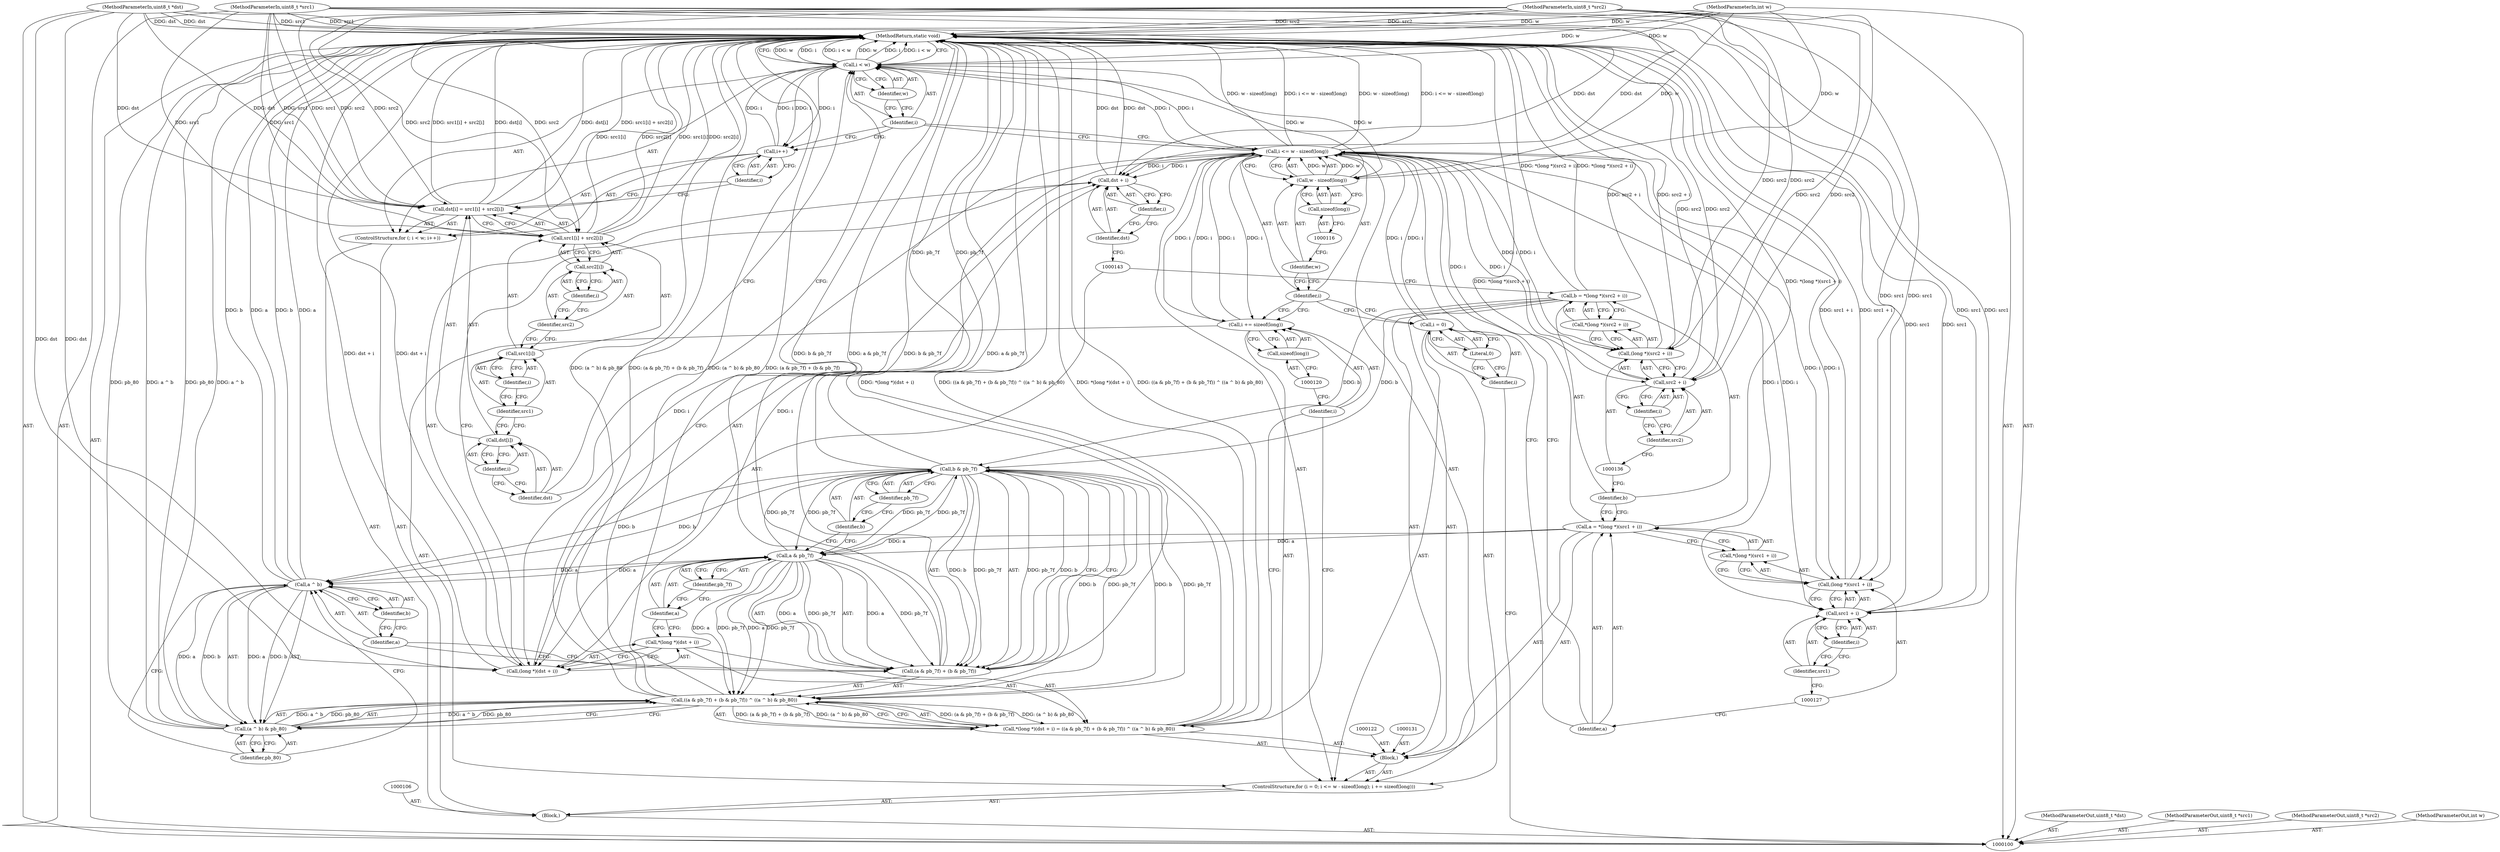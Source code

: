 digraph "1_FFmpeg_86736f59d6a527d8bc807d09b93f971c0fe0bb07" {
"1000177" [label="(MethodReturn,static void)"];
"1000101" [label="(MethodParameterIn,uint8_t *dst)"];
"1000247" [label="(MethodParameterOut,uint8_t *dst)"];
"1000102" [label="(MethodParameterIn,uint8_t *src1)"];
"1000248" [label="(MethodParameterOut,uint8_t *src1)"];
"1000103" [label="(MethodParameterIn,uint8_t *src2)"];
"1000249" [label="(MethodParameterOut,uint8_t *src2)"];
"1000104" [label="(MethodParameterIn,int w)"];
"1000250" [label="(MethodParameterOut,int w)"];
"1000169" [label="(Identifier,i)"];
"1000170" [label="(Call,src1[i] + src2[i])"];
"1000171" [label="(Call,src1[i])"];
"1000172" [label="(Identifier,src1)"];
"1000173" [label="(Identifier,i)"];
"1000174" [label="(Call,src2[i])"];
"1000175" [label="(Identifier,src2)"];
"1000176" [label="(Identifier,i)"];
"1000166" [label="(Call,dst[i] = src1[i] + src2[i])"];
"1000167" [label="(Call,dst[i])"];
"1000168" [label="(Identifier,dst)"];
"1000105" [label="(Block,)"];
"1000110" [label="(Literal,0)"];
"1000111" [label="(Call,i <= w - sizeof(long))"];
"1000112" [label="(Identifier,i)"];
"1000113" [label="(Call,w - sizeof(long))"];
"1000114" [label="(Identifier,w)"];
"1000115" [label="(Call,sizeof(long))"];
"1000117" [label="(Call,i += sizeof(long))"];
"1000118" [label="(Identifier,i)"];
"1000107" [label="(ControlStructure,for (i = 0; i <= w - sizeof(long); i += sizeof(long)))"];
"1000119" [label="(Call,sizeof(long))"];
"1000108" [label="(Call,i = 0)"];
"1000109" [label="(Identifier,i)"];
"1000123" [label="(Call,a = *(long *)(src1 + i))"];
"1000124" [label="(Identifier,a)"];
"1000125" [label="(Call,*(long *)(src1 + i))"];
"1000126" [label="(Call,(long *)(src1 + i))"];
"1000128" [label="(Call,src1 + i)"];
"1000129" [label="(Identifier,src1)"];
"1000130" [label="(Identifier,i)"];
"1000132" [label="(Call,b = *(long *)(src2 + i))"];
"1000133" [label="(Identifier,b)"];
"1000134" [label="(Call,*(long *)(src2 + i))"];
"1000135" [label="(Call,(long *)(src2 + i))"];
"1000137" [label="(Call,src2 + i)"];
"1000138" [label="(Identifier,src2)"];
"1000139" [label="(Identifier,i)"];
"1000121" [label="(Block,)"];
"1000142" [label="(Call,(long *)(dst + i))"];
"1000144" [label="(Call,dst + i)"];
"1000145" [label="(Identifier,dst)"];
"1000146" [label="(Identifier,i)"];
"1000147" [label="(Call,((a & pb_7f) + (b & pb_7f)) ^ ((a ^ b) & pb_80))"];
"1000148" [label="(Call,(a & pb_7f) + (b & pb_7f))"];
"1000149" [label="(Call,a & pb_7f)"];
"1000150" [label="(Identifier,a)"];
"1000151" [label="(Identifier,pb_7f)"];
"1000152" [label="(Call,b & pb_7f)"];
"1000153" [label="(Identifier,b)"];
"1000154" [label="(Identifier,pb_7f)"];
"1000155" [label="(Call,(a ^ b) & pb_80)"];
"1000156" [label="(Call,a ^ b)"];
"1000157" [label="(Identifier,a)"];
"1000158" [label="(Identifier,b)"];
"1000159" [label="(Identifier,pb_80)"];
"1000140" [label="(Call,*(long *)(dst + i) = ((a & pb_7f) + (b & pb_7f)) ^ ((a ^ b) & pb_80))"];
"1000141" [label="(Call,*(long *)(dst + i))"];
"1000161" [label="(Call,i < w)"];
"1000162" [label="(Identifier,i)"];
"1000163" [label="(Identifier,w)"];
"1000164" [label="(Call,i++)"];
"1000165" [label="(Identifier,i)"];
"1000160" [label="(ControlStructure,for (; i < w; i++))"];
"1000177" -> "1000100"  [label="AST: "];
"1000177" -> "1000161"  [label="CFG: "];
"1000123" -> "1000177"  [label="DDG: *(long *)(src1 + i)"];
"1000156" -> "1000177"  [label="DDG: a"];
"1000156" -> "1000177"  [label="DDG: b"];
"1000104" -> "1000177"  [label="DDG: w"];
"1000102" -> "1000177"  [label="DDG: src1"];
"1000152" -> "1000177"  [label="DDG: pb_7f"];
"1000166" -> "1000177"  [label="DDG: src1[i] + src2[i]"];
"1000166" -> "1000177"  [label="DDG: dst[i]"];
"1000155" -> "1000177"  [label="DDG: pb_80"];
"1000155" -> "1000177"  [label="DDG: a ^ b"];
"1000140" -> "1000177"  [label="DDG: *(long *)(dst + i)"];
"1000140" -> "1000177"  [label="DDG: ((a & pb_7f) + (b & pb_7f)) ^ ((a ^ b) & pb_80)"];
"1000148" -> "1000177"  [label="DDG: b & pb_7f"];
"1000148" -> "1000177"  [label="DDG: a & pb_7f"];
"1000128" -> "1000177"  [label="DDG: src1"];
"1000147" -> "1000177"  [label="DDG: (a ^ b) & pb_80"];
"1000147" -> "1000177"  [label="DDG: (a & pb_7f) + (b & pb_7f)"];
"1000142" -> "1000177"  [label="DDG: dst + i"];
"1000132" -> "1000177"  [label="DDG: *(long *)(src2 + i)"];
"1000103" -> "1000177"  [label="DDG: src2"];
"1000111" -> "1000177"  [label="DDG: w - sizeof(long)"];
"1000111" -> "1000177"  [label="DDG: i <= w - sizeof(long)"];
"1000101" -> "1000177"  [label="DDG: dst"];
"1000144" -> "1000177"  [label="DDG: dst"];
"1000170" -> "1000177"  [label="DDG: src1[i]"];
"1000170" -> "1000177"  [label="DDG: src2[i]"];
"1000137" -> "1000177"  [label="DDG: src2"];
"1000126" -> "1000177"  [label="DDG: src1 + i"];
"1000161" -> "1000177"  [label="DDG: w"];
"1000161" -> "1000177"  [label="DDG: i"];
"1000161" -> "1000177"  [label="DDG: i < w"];
"1000135" -> "1000177"  [label="DDG: src2 + i"];
"1000101" -> "1000100"  [label="AST: "];
"1000101" -> "1000177"  [label="DDG: dst"];
"1000101" -> "1000142"  [label="DDG: dst"];
"1000101" -> "1000144"  [label="DDG: dst"];
"1000101" -> "1000166"  [label="DDG: dst"];
"1000247" -> "1000100"  [label="AST: "];
"1000102" -> "1000100"  [label="AST: "];
"1000102" -> "1000177"  [label="DDG: src1"];
"1000102" -> "1000126"  [label="DDG: src1"];
"1000102" -> "1000128"  [label="DDG: src1"];
"1000102" -> "1000166"  [label="DDG: src1"];
"1000102" -> "1000170"  [label="DDG: src1"];
"1000248" -> "1000100"  [label="AST: "];
"1000103" -> "1000100"  [label="AST: "];
"1000103" -> "1000177"  [label="DDG: src2"];
"1000103" -> "1000135"  [label="DDG: src2"];
"1000103" -> "1000137"  [label="DDG: src2"];
"1000103" -> "1000166"  [label="DDG: src2"];
"1000103" -> "1000170"  [label="DDG: src2"];
"1000249" -> "1000100"  [label="AST: "];
"1000104" -> "1000100"  [label="AST: "];
"1000104" -> "1000177"  [label="DDG: w"];
"1000104" -> "1000113"  [label="DDG: w"];
"1000104" -> "1000161"  [label="DDG: w"];
"1000250" -> "1000100"  [label="AST: "];
"1000169" -> "1000167"  [label="AST: "];
"1000169" -> "1000168"  [label="CFG: "];
"1000167" -> "1000169"  [label="CFG: "];
"1000170" -> "1000166"  [label="AST: "];
"1000170" -> "1000174"  [label="CFG: "];
"1000171" -> "1000170"  [label="AST: "];
"1000174" -> "1000170"  [label="AST: "];
"1000166" -> "1000170"  [label="CFG: "];
"1000170" -> "1000177"  [label="DDG: src1[i]"];
"1000170" -> "1000177"  [label="DDG: src2[i]"];
"1000102" -> "1000170"  [label="DDG: src1"];
"1000103" -> "1000170"  [label="DDG: src2"];
"1000171" -> "1000170"  [label="AST: "];
"1000171" -> "1000173"  [label="CFG: "];
"1000172" -> "1000171"  [label="AST: "];
"1000173" -> "1000171"  [label="AST: "];
"1000175" -> "1000171"  [label="CFG: "];
"1000172" -> "1000171"  [label="AST: "];
"1000172" -> "1000167"  [label="CFG: "];
"1000173" -> "1000172"  [label="CFG: "];
"1000173" -> "1000171"  [label="AST: "];
"1000173" -> "1000172"  [label="CFG: "];
"1000171" -> "1000173"  [label="CFG: "];
"1000174" -> "1000170"  [label="AST: "];
"1000174" -> "1000176"  [label="CFG: "];
"1000175" -> "1000174"  [label="AST: "];
"1000176" -> "1000174"  [label="AST: "];
"1000170" -> "1000174"  [label="CFG: "];
"1000175" -> "1000174"  [label="AST: "];
"1000175" -> "1000171"  [label="CFG: "];
"1000176" -> "1000175"  [label="CFG: "];
"1000176" -> "1000174"  [label="AST: "];
"1000176" -> "1000175"  [label="CFG: "];
"1000174" -> "1000176"  [label="CFG: "];
"1000166" -> "1000160"  [label="AST: "];
"1000166" -> "1000170"  [label="CFG: "];
"1000167" -> "1000166"  [label="AST: "];
"1000170" -> "1000166"  [label="AST: "];
"1000165" -> "1000166"  [label="CFG: "];
"1000166" -> "1000177"  [label="DDG: src1[i] + src2[i]"];
"1000166" -> "1000177"  [label="DDG: dst[i]"];
"1000102" -> "1000166"  [label="DDG: src1"];
"1000103" -> "1000166"  [label="DDG: src2"];
"1000101" -> "1000166"  [label="DDG: dst"];
"1000167" -> "1000166"  [label="AST: "];
"1000167" -> "1000169"  [label="CFG: "];
"1000168" -> "1000167"  [label="AST: "];
"1000169" -> "1000167"  [label="AST: "];
"1000172" -> "1000167"  [label="CFG: "];
"1000168" -> "1000167"  [label="AST: "];
"1000168" -> "1000161"  [label="CFG: "];
"1000169" -> "1000168"  [label="CFG: "];
"1000105" -> "1000100"  [label="AST: "];
"1000106" -> "1000105"  [label="AST: "];
"1000107" -> "1000105"  [label="AST: "];
"1000160" -> "1000105"  [label="AST: "];
"1000110" -> "1000108"  [label="AST: "];
"1000110" -> "1000109"  [label="CFG: "];
"1000108" -> "1000110"  [label="CFG: "];
"1000111" -> "1000107"  [label="AST: "];
"1000111" -> "1000113"  [label="CFG: "];
"1000112" -> "1000111"  [label="AST: "];
"1000113" -> "1000111"  [label="AST: "];
"1000124" -> "1000111"  [label="CFG: "];
"1000162" -> "1000111"  [label="CFG: "];
"1000111" -> "1000177"  [label="DDG: w - sizeof(long)"];
"1000111" -> "1000177"  [label="DDG: i <= w - sizeof(long)"];
"1000117" -> "1000111"  [label="DDG: i"];
"1000108" -> "1000111"  [label="DDG: i"];
"1000113" -> "1000111"  [label="DDG: w"];
"1000111" -> "1000117"  [label="DDG: i"];
"1000111" -> "1000126"  [label="DDG: i"];
"1000111" -> "1000128"  [label="DDG: i"];
"1000111" -> "1000135"  [label="DDG: i"];
"1000111" -> "1000137"  [label="DDG: i"];
"1000111" -> "1000142"  [label="DDG: i"];
"1000111" -> "1000144"  [label="DDG: i"];
"1000111" -> "1000161"  [label="DDG: i"];
"1000112" -> "1000111"  [label="AST: "];
"1000112" -> "1000108"  [label="CFG: "];
"1000112" -> "1000117"  [label="CFG: "];
"1000114" -> "1000112"  [label="CFG: "];
"1000113" -> "1000111"  [label="AST: "];
"1000113" -> "1000115"  [label="CFG: "];
"1000114" -> "1000113"  [label="AST: "];
"1000115" -> "1000113"  [label="AST: "];
"1000111" -> "1000113"  [label="CFG: "];
"1000113" -> "1000111"  [label="DDG: w"];
"1000104" -> "1000113"  [label="DDG: w"];
"1000113" -> "1000161"  [label="DDG: w"];
"1000114" -> "1000113"  [label="AST: "];
"1000114" -> "1000112"  [label="CFG: "];
"1000116" -> "1000114"  [label="CFG: "];
"1000115" -> "1000113"  [label="AST: "];
"1000115" -> "1000116"  [label="CFG: "];
"1000116" -> "1000115"  [label="AST: "];
"1000113" -> "1000115"  [label="CFG: "];
"1000117" -> "1000107"  [label="AST: "];
"1000117" -> "1000119"  [label="CFG: "];
"1000118" -> "1000117"  [label="AST: "];
"1000119" -> "1000117"  [label="AST: "];
"1000112" -> "1000117"  [label="CFG: "];
"1000117" -> "1000111"  [label="DDG: i"];
"1000111" -> "1000117"  [label="DDG: i"];
"1000118" -> "1000117"  [label="AST: "];
"1000118" -> "1000140"  [label="CFG: "];
"1000120" -> "1000118"  [label="CFG: "];
"1000107" -> "1000105"  [label="AST: "];
"1000108" -> "1000107"  [label="AST: "];
"1000111" -> "1000107"  [label="AST: "];
"1000117" -> "1000107"  [label="AST: "];
"1000121" -> "1000107"  [label="AST: "];
"1000119" -> "1000117"  [label="AST: "];
"1000119" -> "1000120"  [label="CFG: "];
"1000120" -> "1000119"  [label="AST: "];
"1000117" -> "1000119"  [label="CFG: "];
"1000108" -> "1000107"  [label="AST: "];
"1000108" -> "1000110"  [label="CFG: "];
"1000109" -> "1000108"  [label="AST: "];
"1000110" -> "1000108"  [label="AST: "];
"1000112" -> "1000108"  [label="CFG: "];
"1000108" -> "1000111"  [label="DDG: i"];
"1000109" -> "1000108"  [label="AST: "];
"1000109" -> "1000100"  [label="CFG: "];
"1000110" -> "1000109"  [label="CFG: "];
"1000123" -> "1000121"  [label="AST: "];
"1000123" -> "1000125"  [label="CFG: "];
"1000124" -> "1000123"  [label="AST: "];
"1000125" -> "1000123"  [label="AST: "];
"1000133" -> "1000123"  [label="CFG: "];
"1000123" -> "1000177"  [label="DDG: *(long *)(src1 + i)"];
"1000123" -> "1000149"  [label="DDG: a"];
"1000124" -> "1000123"  [label="AST: "];
"1000124" -> "1000111"  [label="CFG: "];
"1000127" -> "1000124"  [label="CFG: "];
"1000125" -> "1000123"  [label="AST: "];
"1000125" -> "1000126"  [label="CFG: "];
"1000126" -> "1000125"  [label="AST: "];
"1000123" -> "1000125"  [label="CFG: "];
"1000126" -> "1000125"  [label="AST: "];
"1000126" -> "1000128"  [label="CFG: "];
"1000127" -> "1000126"  [label="AST: "];
"1000128" -> "1000126"  [label="AST: "];
"1000125" -> "1000126"  [label="CFG: "];
"1000126" -> "1000177"  [label="DDG: src1 + i"];
"1000102" -> "1000126"  [label="DDG: src1"];
"1000111" -> "1000126"  [label="DDG: i"];
"1000128" -> "1000126"  [label="AST: "];
"1000128" -> "1000130"  [label="CFG: "];
"1000129" -> "1000128"  [label="AST: "];
"1000130" -> "1000128"  [label="AST: "];
"1000126" -> "1000128"  [label="CFG: "];
"1000128" -> "1000177"  [label="DDG: src1"];
"1000102" -> "1000128"  [label="DDG: src1"];
"1000111" -> "1000128"  [label="DDG: i"];
"1000129" -> "1000128"  [label="AST: "];
"1000129" -> "1000127"  [label="CFG: "];
"1000130" -> "1000129"  [label="CFG: "];
"1000130" -> "1000128"  [label="AST: "];
"1000130" -> "1000129"  [label="CFG: "];
"1000128" -> "1000130"  [label="CFG: "];
"1000132" -> "1000121"  [label="AST: "];
"1000132" -> "1000134"  [label="CFG: "];
"1000133" -> "1000132"  [label="AST: "];
"1000134" -> "1000132"  [label="AST: "];
"1000143" -> "1000132"  [label="CFG: "];
"1000132" -> "1000177"  [label="DDG: *(long *)(src2 + i)"];
"1000132" -> "1000152"  [label="DDG: b"];
"1000133" -> "1000132"  [label="AST: "];
"1000133" -> "1000123"  [label="CFG: "];
"1000136" -> "1000133"  [label="CFG: "];
"1000134" -> "1000132"  [label="AST: "];
"1000134" -> "1000135"  [label="CFG: "];
"1000135" -> "1000134"  [label="AST: "];
"1000132" -> "1000134"  [label="CFG: "];
"1000135" -> "1000134"  [label="AST: "];
"1000135" -> "1000137"  [label="CFG: "];
"1000136" -> "1000135"  [label="AST: "];
"1000137" -> "1000135"  [label="AST: "];
"1000134" -> "1000135"  [label="CFG: "];
"1000135" -> "1000177"  [label="DDG: src2 + i"];
"1000103" -> "1000135"  [label="DDG: src2"];
"1000111" -> "1000135"  [label="DDG: i"];
"1000137" -> "1000135"  [label="AST: "];
"1000137" -> "1000139"  [label="CFG: "];
"1000138" -> "1000137"  [label="AST: "];
"1000139" -> "1000137"  [label="AST: "];
"1000135" -> "1000137"  [label="CFG: "];
"1000137" -> "1000177"  [label="DDG: src2"];
"1000103" -> "1000137"  [label="DDG: src2"];
"1000111" -> "1000137"  [label="DDG: i"];
"1000138" -> "1000137"  [label="AST: "];
"1000138" -> "1000136"  [label="CFG: "];
"1000139" -> "1000138"  [label="CFG: "];
"1000139" -> "1000137"  [label="AST: "];
"1000139" -> "1000138"  [label="CFG: "];
"1000137" -> "1000139"  [label="CFG: "];
"1000121" -> "1000107"  [label="AST: "];
"1000122" -> "1000121"  [label="AST: "];
"1000123" -> "1000121"  [label="AST: "];
"1000131" -> "1000121"  [label="AST: "];
"1000132" -> "1000121"  [label="AST: "];
"1000140" -> "1000121"  [label="AST: "];
"1000142" -> "1000141"  [label="AST: "];
"1000142" -> "1000144"  [label="CFG: "];
"1000143" -> "1000142"  [label="AST: "];
"1000144" -> "1000142"  [label="AST: "];
"1000141" -> "1000142"  [label="CFG: "];
"1000142" -> "1000177"  [label="DDG: dst + i"];
"1000101" -> "1000142"  [label="DDG: dst"];
"1000111" -> "1000142"  [label="DDG: i"];
"1000144" -> "1000142"  [label="AST: "];
"1000144" -> "1000146"  [label="CFG: "];
"1000145" -> "1000144"  [label="AST: "];
"1000146" -> "1000144"  [label="AST: "];
"1000142" -> "1000144"  [label="CFG: "];
"1000144" -> "1000177"  [label="DDG: dst"];
"1000101" -> "1000144"  [label="DDG: dst"];
"1000111" -> "1000144"  [label="DDG: i"];
"1000145" -> "1000144"  [label="AST: "];
"1000145" -> "1000143"  [label="CFG: "];
"1000146" -> "1000145"  [label="CFG: "];
"1000146" -> "1000144"  [label="AST: "];
"1000146" -> "1000145"  [label="CFG: "];
"1000144" -> "1000146"  [label="CFG: "];
"1000147" -> "1000140"  [label="AST: "];
"1000147" -> "1000155"  [label="CFG: "];
"1000148" -> "1000147"  [label="AST: "];
"1000155" -> "1000147"  [label="AST: "];
"1000140" -> "1000147"  [label="CFG: "];
"1000147" -> "1000177"  [label="DDG: (a ^ b) & pb_80"];
"1000147" -> "1000177"  [label="DDG: (a & pb_7f) + (b & pb_7f)"];
"1000147" -> "1000140"  [label="DDG: (a & pb_7f) + (b & pb_7f)"];
"1000147" -> "1000140"  [label="DDG: (a ^ b) & pb_80"];
"1000149" -> "1000147"  [label="DDG: a"];
"1000149" -> "1000147"  [label="DDG: pb_7f"];
"1000152" -> "1000147"  [label="DDG: b"];
"1000152" -> "1000147"  [label="DDG: pb_7f"];
"1000155" -> "1000147"  [label="DDG: a ^ b"];
"1000155" -> "1000147"  [label="DDG: pb_80"];
"1000148" -> "1000147"  [label="AST: "];
"1000148" -> "1000152"  [label="CFG: "];
"1000149" -> "1000148"  [label="AST: "];
"1000152" -> "1000148"  [label="AST: "];
"1000157" -> "1000148"  [label="CFG: "];
"1000148" -> "1000177"  [label="DDG: b & pb_7f"];
"1000148" -> "1000177"  [label="DDG: a & pb_7f"];
"1000149" -> "1000148"  [label="DDG: a"];
"1000149" -> "1000148"  [label="DDG: pb_7f"];
"1000152" -> "1000148"  [label="DDG: b"];
"1000152" -> "1000148"  [label="DDG: pb_7f"];
"1000149" -> "1000148"  [label="AST: "];
"1000149" -> "1000151"  [label="CFG: "];
"1000150" -> "1000149"  [label="AST: "];
"1000151" -> "1000149"  [label="AST: "];
"1000153" -> "1000149"  [label="CFG: "];
"1000149" -> "1000147"  [label="DDG: a"];
"1000149" -> "1000147"  [label="DDG: pb_7f"];
"1000149" -> "1000148"  [label="DDG: a"];
"1000149" -> "1000148"  [label="DDG: pb_7f"];
"1000123" -> "1000149"  [label="DDG: a"];
"1000152" -> "1000149"  [label="DDG: pb_7f"];
"1000149" -> "1000152"  [label="DDG: pb_7f"];
"1000149" -> "1000156"  [label="DDG: a"];
"1000150" -> "1000149"  [label="AST: "];
"1000150" -> "1000141"  [label="CFG: "];
"1000151" -> "1000150"  [label="CFG: "];
"1000151" -> "1000149"  [label="AST: "];
"1000151" -> "1000150"  [label="CFG: "];
"1000149" -> "1000151"  [label="CFG: "];
"1000152" -> "1000148"  [label="AST: "];
"1000152" -> "1000154"  [label="CFG: "];
"1000153" -> "1000152"  [label="AST: "];
"1000154" -> "1000152"  [label="AST: "];
"1000148" -> "1000152"  [label="CFG: "];
"1000152" -> "1000177"  [label="DDG: pb_7f"];
"1000152" -> "1000147"  [label="DDG: b"];
"1000152" -> "1000147"  [label="DDG: pb_7f"];
"1000152" -> "1000149"  [label="DDG: pb_7f"];
"1000152" -> "1000148"  [label="DDG: b"];
"1000152" -> "1000148"  [label="DDG: pb_7f"];
"1000132" -> "1000152"  [label="DDG: b"];
"1000149" -> "1000152"  [label="DDG: pb_7f"];
"1000152" -> "1000156"  [label="DDG: b"];
"1000153" -> "1000152"  [label="AST: "];
"1000153" -> "1000149"  [label="CFG: "];
"1000154" -> "1000153"  [label="CFG: "];
"1000154" -> "1000152"  [label="AST: "];
"1000154" -> "1000153"  [label="CFG: "];
"1000152" -> "1000154"  [label="CFG: "];
"1000155" -> "1000147"  [label="AST: "];
"1000155" -> "1000159"  [label="CFG: "];
"1000156" -> "1000155"  [label="AST: "];
"1000159" -> "1000155"  [label="AST: "];
"1000147" -> "1000155"  [label="CFG: "];
"1000155" -> "1000177"  [label="DDG: pb_80"];
"1000155" -> "1000177"  [label="DDG: a ^ b"];
"1000155" -> "1000147"  [label="DDG: a ^ b"];
"1000155" -> "1000147"  [label="DDG: pb_80"];
"1000156" -> "1000155"  [label="DDG: a"];
"1000156" -> "1000155"  [label="DDG: b"];
"1000156" -> "1000155"  [label="AST: "];
"1000156" -> "1000158"  [label="CFG: "];
"1000157" -> "1000156"  [label="AST: "];
"1000158" -> "1000156"  [label="AST: "];
"1000159" -> "1000156"  [label="CFG: "];
"1000156" -> "1000177"  [label="DDG: a"];
"1000156" -> "1000177"  [label="DDG: b"];
"1000156" -> "1000155"  [label="DDG: a"];
"1000156" -> "1000155"  [label="DDG: b"];
"1000149" -> "1000156"  [label="DDG: a"];
"1000152" -> "1000156"  [label="DDG: b"];
"1000157" -> "1000156"  [label="AST: "];
"1000157" -> "1000148"  [label="CFG: "];
"1000158" -> "1000157"  [label="CFG: "];
"1000158" -> "1000156"  [label="AST: "];
"1000158" -> "1000157"  [label="CFG: "];
"1000156" -> "1000158"  [label="CFG: "];
"1000159" -> "1000155"  [label="AST: "];
"1000159" -> "1000156"  [label="CFG: "];
"1000155" -> "1000159"  [label="CFG: "];
"1000140" -> "1000121"  [label="AST: "];
"1000140" -> "1000147"  [label="CFG: "];
"1000141" -> "1000140"  [label="AST: "];
"1000147" -> "1000140"  [label="AST: "];
"1000118" -> "1000140"  [label="CFG: "];
"1000140" -> "1000177"  [label="DDG: *(long *)(dst + i)"];
"1000140" -> "1000177"  [label="DDG: ((a & pb_7f) + (b & pb_7f)) ^ ((a ^ b) & pb_80)"];
"1000147" -> "1000140"  [label="DDG: (a & pb_7f) + (b & pb_7f)"];
"1000147" -> "1000140"  [label="DDG: (a ^ b) & pb_80"];
"1000141" -> "1000140"  [label="AST: "];
"1000141" -> "1000142"  [label="CFG: "];
"1000142" -> "1000141"  [label="AST: "];
"1000150" -> "1000141"  [label="CFG: "];
"1000161" -> "1000160"  [label="AST: "];
"1000161" -> "1000163"  [label="CFG: "];
"1000162" -> "1000161"  [label="AST: "];
"1000163" -> "1000161"  [label="AST: "];
"1000168" -> "1000161"  [label="CFG: "];
"1000177" -> "1000161"  [label="CFG: "];
"1000161" -> "1000177"  [label="DDG: w"];
"1000161" -> "1000177"  [label="DDG: i"];
"1000161" -> "1000177"  [label="DDG: i < w"];
"1000111" -> "1000161"  [label="DDG: i"];
"1000164" -> "1000161"  [label="DDG: i"];
"1000113" -> "1000161"  [label="DDG: w"];
"1000104" -> "1000161"  [label="DDG: w"];
"1000161" -> "1000164"  [label="DDG: i"];
"1000162" -> "1000161"  [label="AST: "];
"1000162" -> "1000164"  [label="CFG: "];
"1000162" -> "1000111"  [label="CFG: "];
"1000163" -> "1000162"  [label="CFG: "];
"1000163" -> "1000161"  [label="AST: "];
"1000163" -> "1000162"  [label="CFG: "];
"1000161" -> "1000163"  [label="CFG: "];
"1000164" -> "1000160"  [label="AST: "];
"1000164" -> "1000165"  [label="CFG: "];
"1000165" -> "1000164"  [label="AST: "];
"1000162" -> "1000164"  [label="CFG: "];
"1000164" -> "1000161"  [label="DDG: i"];
"1000161" -> "1000164"  [label="DDG: i"];
"1000165" -> "1000164"  [label="AST: "];
"1000165" -> "1000166"  [label="CFG: "];
"1000164" -> "1000165"  [label="CFG: "];
"1000160" -> "1000105"  [label="AST: "];
"1000161" -> "1000160"  [label="AST: "];
"1000164" -> "1000160"  [label="AST: "];
"1000166" -> "1000160"  [label="AST: "];
}

